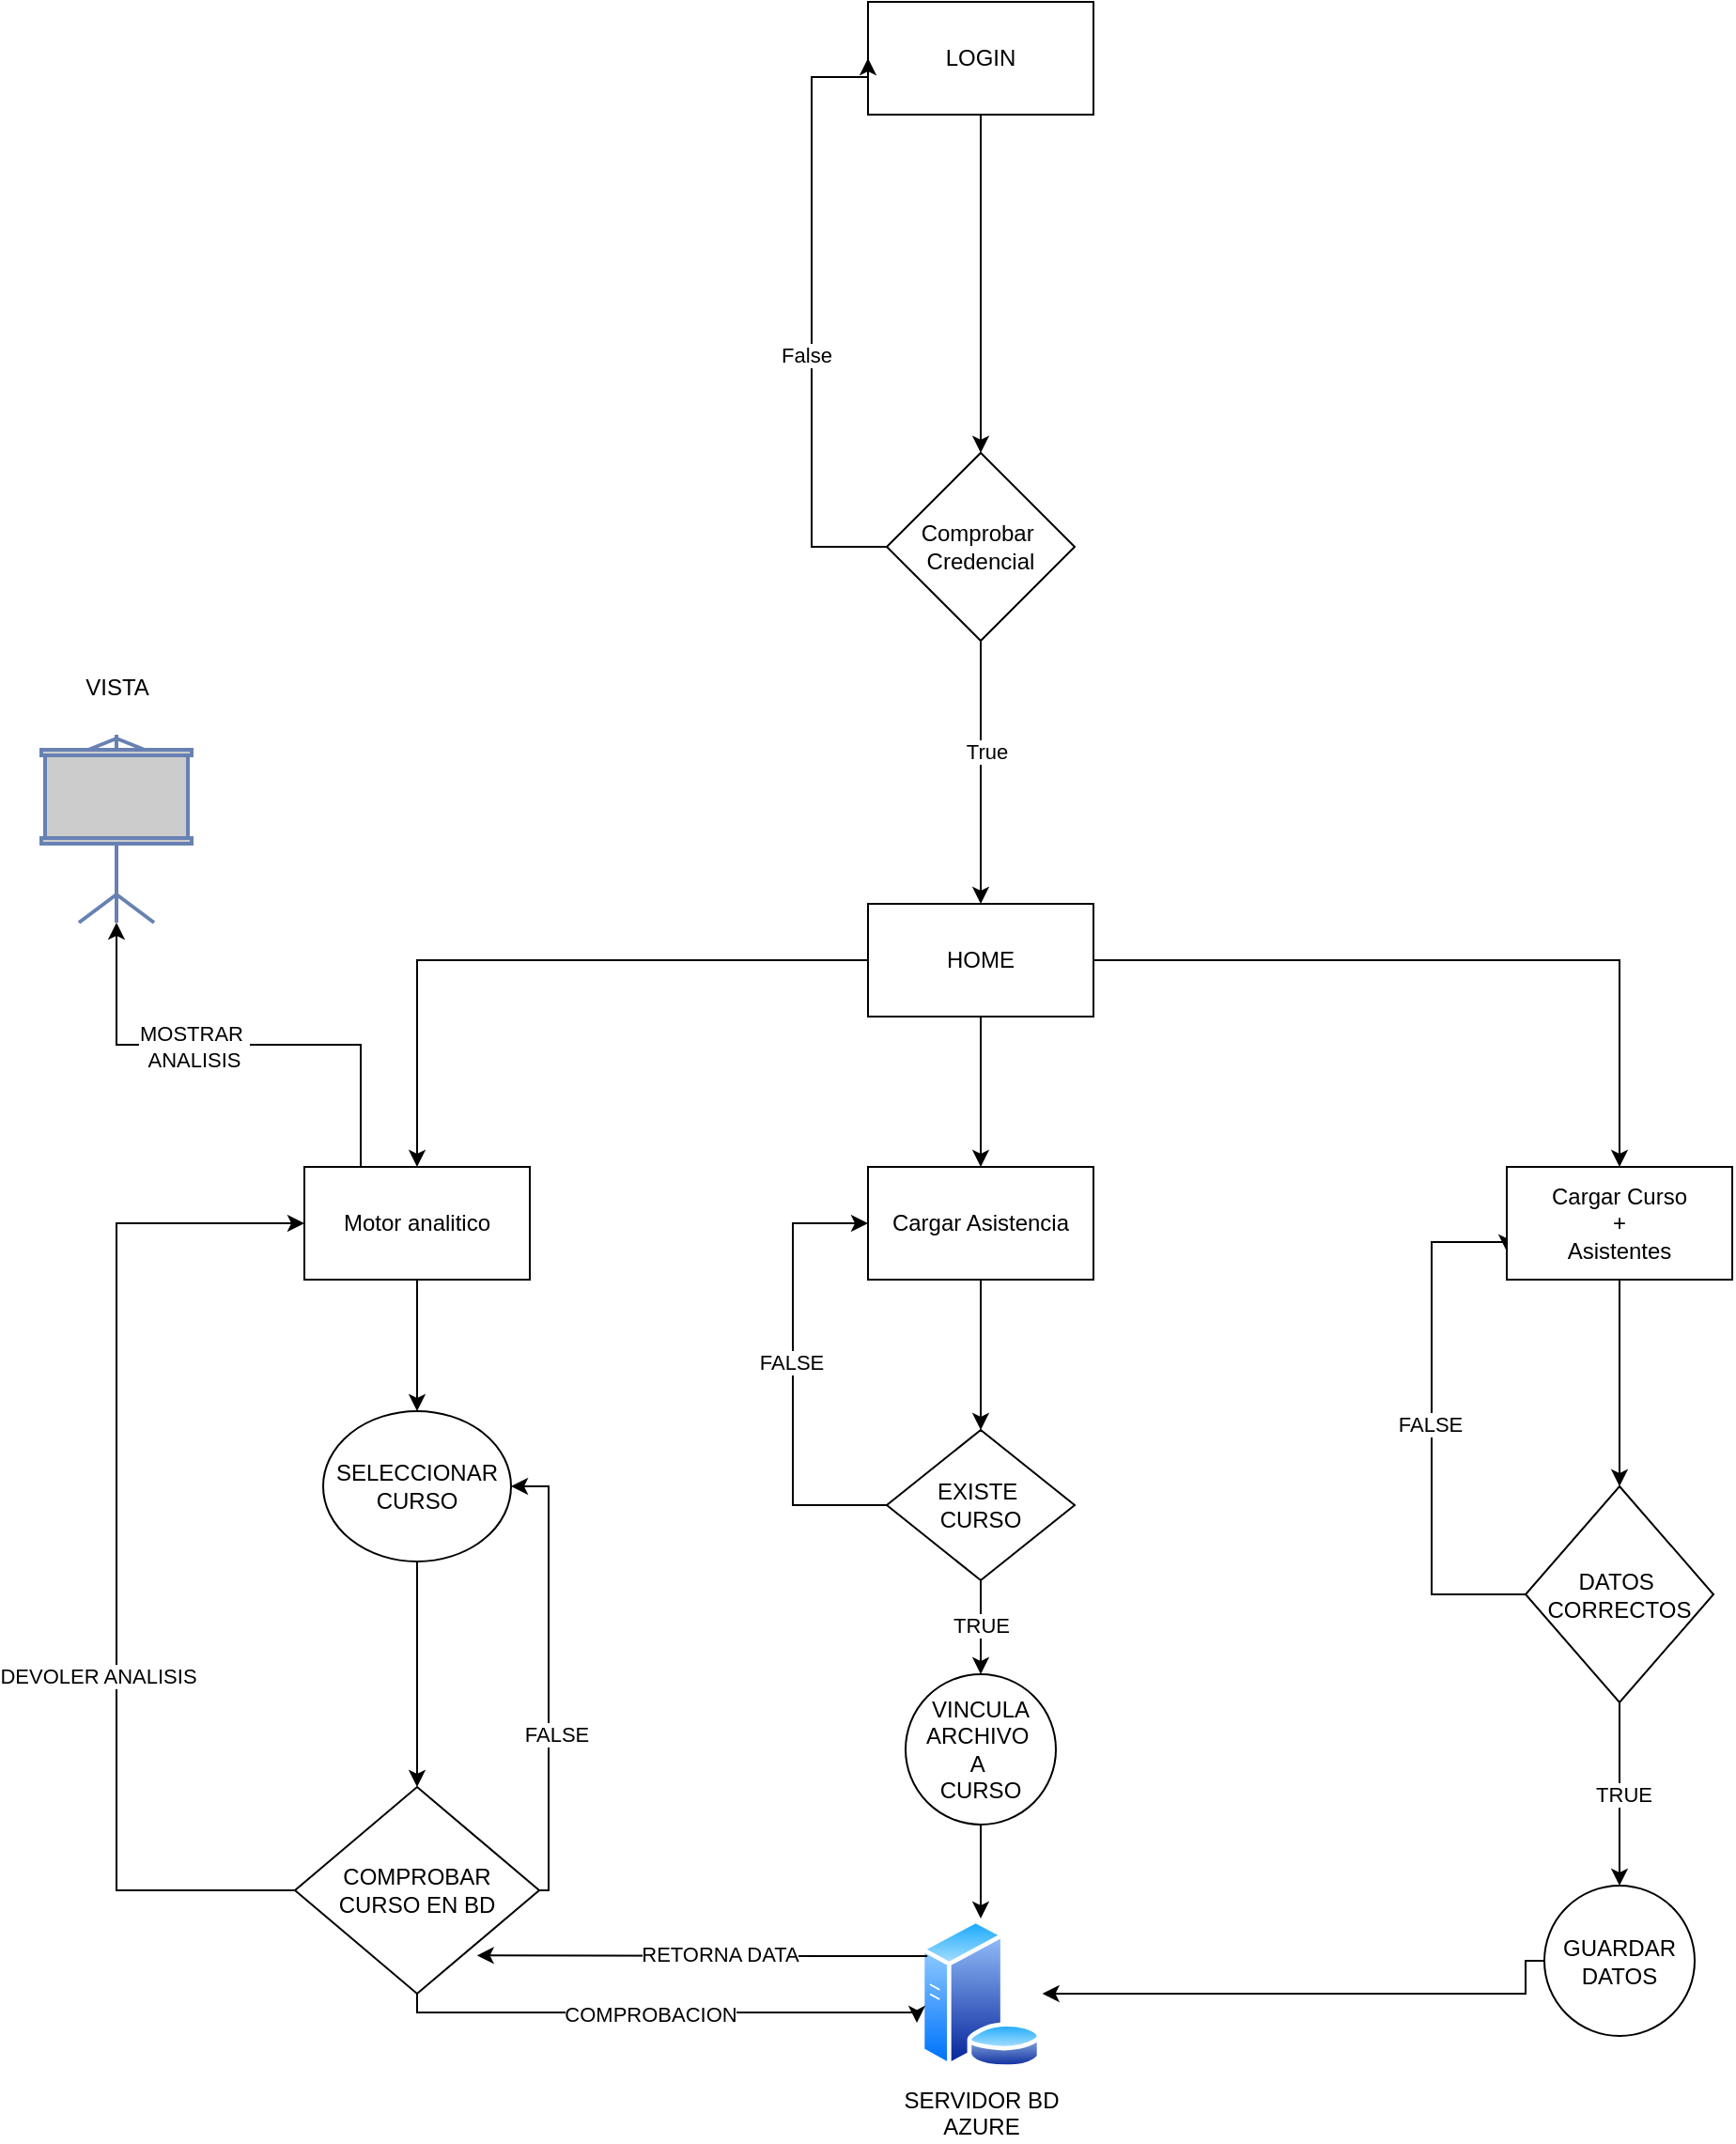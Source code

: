 <mxfile version="24.0.4" type="device">
  <diagram id="C5RBs43oDa-KdzZeNtuy" name="Page-1">
    <mxGraphModel dx="2080" dy="836" grid="1" gridSize="10" guides="1" tooltips="1" connect="1" arrows="1" fold="1" page="1" pageScale="1" pageWidth="827" pageHeight="1169" math="0" shadow="0">
      <root>
        <mxCell id="WIyWlLk6GJQsqaUBKTNV-0" />
        <mxCell id="WIyWlLk6GJQsqaUBKTNV-1" parent="WIyWlLk6GJQsqaUBKTNV-0" />
        <mxCell id="yWGA8Dv-rkwEy00jo5rX-12" value="" style="edgeStyle=orthogonalEdgeStyle;rounded=0;orthogonalLoop=1;jettySize=auto;html=1;" edge="1" parent="WIyWlLk6GJQsqaUBKTNV-1" source="yWGA8Dv-rkwEy00jo5rX-10" target="yWGA8Dv-rkwEy00jo5rX-11">
          <mxGeometry relative="1" as="geometry" />
        </mxCell>
        <mxCell id="yWGA8Dv-rkwEy00jo5rX-10" value="LOGIN" style="rounded=0;whiteSpace=wrap;html=1;" vertex="1" parent="WIyWlLk6GJQsqaUBKTNV-1">
          <mxGeometry x="320" y="30" width="120" height="60" as="geometry" />
        </mxCell>
        <mxCell id="yWGA8Dv-rkwEy00jo5rX-13" style="edgeStyle=orthogonalEdgeStyle;rounded=0;orthogonalLoop=1;jettySize=auto;html=1;entryX=0;entryY=0.5;entryDx=0;entryDy=0;" edge="1" parent="WIyWlLk6GJQsqaUBKTNV-1" source="yWGA8Dv-rkwEy00jo5rX-11" target="yWGA8Dv-rkwEy00jo5rX-10">
          <mxGeometry relative="1" as="geometry">
            <Array as="points">
              <mxPoint x="290" y="320" />
              <mxPoint x="290" y="70" />
            </Array>
          </mxGeometry>
        </mxCell>
        <mxCell id="yWGA8Dv-rkwEy00jo5rX-14" value="False" style="edgeLabel;html=1;align=center;verticalAlign=middle;resizable=0;points=[];" vertex="1" connectable="0" parent="yWGA8Dv-rkwEy00jo5rX-13">
          <mxGeometry x="-0.139" y="3" relative="1" as="geometry">
            <mxPoint as="offset" />
          </mxGeometry>
        </mxCell>
        <mxCell id="yWGA8Dv-rkwEy00jo5rX-17" value="" style="edgeStyle=orthogonalEdgeStyle;rounded=0;orthogonalLoop=1;jettySize=auto;html=1;" edge="1" parent="WIyWlLk6GJQsqaUBKTNV-1" source="yWGA8Dv-rkwEy00jo5rX-11" target="yWGA8Dv-rkwEy00jo5rX-16">
          <mxGeometry relative="1" as="geometry" />
        </mxCell>
        <mxCell id="yWGA8Dv-rkwEy00jo5rX-18" value="True" style="edgeLabel;html=1;align=center;verticalAlign=middle;resizable=0;points=[];" vertex="1" connectable="0" parent="yWGA8Dv-rkwEy00jo5rX-17">
          <mxGeometry x="-0.167" y="3" relative="1" as="geometry">
            <mxPoint as="offset" />
          </mxGeometry>
        </mxCell>
        <mxCell id="yWGA8Dv-rkwEy00jo5rX-11" value="Comprobar&amp;nbsp;&lt;br&gt;Credencial" style="rhombus;whiteSpace=wrap;html=1;rounded=0;" vertex="1" parent="WIyWlLk6GJQsqaUBKTNV-1">
          <mxGeometry x="330" y="270" width="100" height="100" as="geometry" />
        </mxCell>
        <mxCell id="yWGA8Dv-rkwEy00jo5rX-20" value="" style="edgeStyle=orthogonalEdgeStyle;rounded=0;orthogonalLoop=1;jettySize=auto;html=1;entryX=0.5;entryY=0;entryDx=0;entryDy=0;" edge="1" parent="WIyWlLk6GJQsqaUBKTNV-1" source="yWGA8Dv-rkwEy00jo5rX-16" target="yWGA8Dv-rkwEy00jo5rX-48">
          <mxGeometry relative="1" as="geometry">
            <mxPoint x="720.0" y="640" as="targetPoint" />
          </mxGeometry>
        </mxCell>
        <mxCell id="yWGA8Dv-rkwEy00jo5rX-23" value="" style="edgeStyle=orthogonalEdgeStyle;rounded=0;orthogonalLoop=1;jettySize=auto;html=1;entryX=0.5;entryY=0;entryDx=0;entryDy=0;" edge="1" parent="WIyWlLk6GJQsqaUBKTNV-1" source="yWGA8Dv-rkwEy00jo5rX-16" target="yWGA8Dv-rkwEy00jo5rX-49">
          <mxGeometry relative="1" as="geometry">
            <mxPoint x="80" y="640" as="targetPoint" />
          </mxGeometry>
        </mxCell>
        <mxCell id="yWGA8Dv-rkwEy00jo5rX-25" value="" style="edgeStyle=orthogonalEdgeStyle;rounded=0;orthogonalLoop=1;jettySize=auto;html=1;entryX=0.5;entryY=0;entryDx=0;entryDy=0;" edge="1" parent="WIyWlLk6GJQsqaUBKTNV-1" source="yWGA8Dv-rkwEy00jo5rX-16" target="yWGA8Dv-rkwEy00jo5rX-47">
          <mxGeometry relative="1" as="geometry">
            <mxPoint x="380" y="640" as="targetPoint" />
          </mxGeometry>
        </mxCell>
        <mxCell id="yWGA8Dv-rkwEy00jo5rX-16" value="HOME" style="whiteSpace=wrap;html=1;rounded=0;" vertex="1" parent="WIyWlLk6GJQsqaUBKTNV-1">
          <mxGeometry x="320" y="510" width="120" height="60" as="geometry" />
        </mxCell>
        <mxCell id="yWGA8Dv-rkwEy00jo5rX-28" value="" style="edgeStyle=orthogonalEdgeStyle;rounded=0;orthogonalLoop=1;jettySize=auto;html=1;exitX=0.5;exitY=1;exitDx=0;exitDy=0;" edge="1" parent="WIyWlLk6GJQsqaUBKTNV-1" source="yWGA8Dv-rkwEy00jo5rX-48" target="yWGA8Dv-rkwEy00jo5rX-27">
          <mxGeometry relative="1" as="geometry">
            <mxPoint x="720.0" y="730" as="sourcePoint" />
          </mxGeometry>
        </mxCell>
        <mxCell id="yWGA8Dv-rkwEy00jo5rX-39" value="" style="edgeStyle=orthogonalEdgeStyle;rounded=0;orthogonalLoop=1;jettySize=auto;html=1;exitX=0.5;exitY=1;exitDx=0;exitDy=0;" edge="1" parent="WIyWlLk6GJQsqaUBKTNV-1" source="yWGA8Dv-rkwEy00jo5rX-47" target="yWGA8Dv-rkwEy00jo5rX-38">
          <mxGeometry relative="1" as="geometry">
            <mxPoint x="380" y="720" as="sourcePoint" />
          </mxGeometry>
        </mxCell>
        <mxCell id="yWGA8Dv-rkwEy00jo5rX-26" value="SERVIDOR BD&lt;br&gt;AZURE" style="image;aspect=fixed;perimeter=ellipsePerimeter;html=1;align=center;shadow=0;dashed=0;spacingTop=3;image=img/lib/active_directory/database_server.svg;" vertex="1" parent="WIyWlLk6GJQsqaUBKTNV-1">
          <mxGeometry x="347.2" y="1050" width="65.6" height="80" as="geometry" />
        </mxCell>
        <mxCell id="yWGA8Dv-rkwEy00jo5rX-30" value="" style="edgeStyle=orthogonalEdgeStyle;rounded=0;orthogonalLoop=1;jettySize=auto;html=1;" edge="1" parent="WIyWlLk6GJQsqaUBKTNV-1" source="yWGA8Dv-rkwEy00jo5rX-27" target="yWGA8Dv-rkwEy00jo5rX-29">
          <mxGeometry relative="1" as="geometry" />
        </mxCell>
        <mxCell id="yWGA8Dv-rkwEy00jo5rX-37" value="TRUE" style="edgeLabel;html=1;align=center;verticalAlign=middle;resizable=0;points=[];" vertex="1" connectable="0" parent="yWGA8Dv-rkwEy00jo5rX-30">
          <mxGeometry x="0.002" y="2" relative="1" as="geometry">
            <mxPoint as="offset" />
          </mxGeometry>
        </mxCell>
        <mxCell id="yWGA8Dv-rkwEy00jo5rX-34" style="edgeStyle=orthogonalEdgeStyle;rounded=0;orthogonalLoop=1;jettySize=auto;html=1;entryX=0;entryY=0.75;entryDx=0;entryDy=0;exitX=0;exitY=0.5;exitDx=0;exitDy=0;" edge="1" parent="WIyWlLk6GJQsqaUBKTNV-1" source="yWGA8Dv-rkwEy00jo5rX-27" target="yWGA8Dv-rkwEy00jo5rX-48">
          <mxGeometry relative="1" as="geometry">
            <mxPoint x="600.0" y="882.5" as="sourcePoint" />
            <mxPoint x="600.0" y="690" as="targetPoint" />
            <Array as="points">
              <mxPoint x="620" y="878" />
              <mxPoint x="620" y="690" />
              <mxPoint x="660" y="690" />
            </Array>
          </mxGeometry>
        </mxCell>
        <mxCell id="yWGA8Dv-rkwEy00jo5rX-35" value="FALSE" style="edgeLabel;html=1;align=center;verticalAlign=middle;resizable=0;points=[];" vertex="1" connectable="0" parent="yWGA8Dv-rkwEy00jo5rX-34">
          <mxGeometry x="-0.001" y="1" relative="1" as="geometry">
            <mxPoint as="offset" />
          </mxGeometry>
        </mxCell>
        <mxCell id="yWGA8Dv-rkwEy00jo5rX-27" value="DATOS&amp;nbsp;&lt;br&gt;CORRECTOS" style="rhombus;whiteSpace=wrap;html=1;rounded=0;" vertex="1" parent="WIyWlLk6GJQsqaUBKTNV-1">
          <mxGeometry x="670" y="820" width="100" height="115" as="geometry" />
        </mxCell>
        <mxCell id="yWGA8Dv-rkwEy00jo5rX-32" style="edgeStyle=orthogonalEdgeStyle;rounded=0;orthogonalLoop=1;jettySize=auto;html=1;entryX=1;entryY=0.5;entryDx=0;entryDy=0;exitX=0;exitY=0.5;exitDx=0;exitDy=0;" edge="1" parent="WIyWlLk6GJQsqaUBKTNV-1" source="yWGA8Dv-rkwEy00jo5rX-29" target="yWGA8Dv-rkwEy00jo5rX-26">
          <mxGeometry relative="1" as="geometry">
            <Array as="points">
              <mxPoint x="670" y="1073" />
              <mxPoint x="670" y="1090" />
            </Array>
          </mxGeometry>
        </mxCell>
        <mxCell id="yWGA8Dv-rkwEy00jo5rX-29" value="GUARDAR&lt;br&gt;DATOS" style="ellipse;whiteSpace=wrap;html=1;rounded=0;" vertex="1" parent="WIyWlLk6GJQsqaUBKTNV-1">
          <mxGeometry x="680" y="1032.5" width="80" height="80" as="geometry" />
        </mxCell>
        <mxCell id="yWGA8Dv-rkwEy00jo5rX-42" value="" style="edgeStyle=orthogonalEdgeStyle;rounded=0;orthogonalLoop=1;jettySize=auto;html=1;" edge="1" parent="WIyWlLk6GJQsqaUBKTNV-1" source="yWGA8Dv-rkwEy00jo5rX-38" target="yWGA8Dv-rkwEy00jo5rX-41">
          <mxGeometry relative="1" as="geometry" />
        </mxCell>
        <mxCell id="yWGA8Dv-rkwEy00jo5rX-45" value="TRUE" style="edgeLabel;html=1;align=center;verticalAlign=middle;resizable=0;points=[];" vertex="1" connectable="0" parent="yWGA8Dv-rkwEy00jo5rX-42">
          <mxGeometry x="-0.058" relative="1" as="geometry">
            <mxPoint as="offset" />
          </mxGeometry>
        </mxCell>
        <mxCell id="yWGA8Dv-rkwEy00jo5rX-44" style="edgeStyle=orthogonalEdgeStyle;rounded=0;orthogonalLoop=1;jettySize=auto;html=1;entryX=0;entryY=0.5;entryDx=0;entryDy=0;exitX=0;exitY=0.5;exitDx=0;exitDy=0;" edge="1" parent="WIyWlLk6GJQsqaUBKTNV-1" source="yWGA8Dv-rkwEy00jo5rX-38" target="yWGA8Dv-rkwEy00jo5rX-47">
          <mxGeometry relative="1" as="geometry">
            <mxPoint x="260.0" y="830.0" as="sourcePoint" />
            <mxPoint x="270.0" y="680" as="targetPoint" />
            <Array as="points">
              <mxPoint x="280" y="830" />
              <mxPoint x="280" y="680" />
            </Array>
          </mxGeometry>
        </mxCell>
        <mxCell id="yWGA8Dv-rkwEy00jo5rX-46" value="FALSE" style="edgeLabel;html=1;align=center;verticalAlign=middle;resizable=0;points=[];" vertex="1" connectable="0" parent="yWGA8Dv-rkwEy00jo5rX-44">
          <mxGeometry x="0.056" y="1" relative="1" as="geometry">
            <mxPoint as="offset" />
          </mxGeometry>
        </mxCell>
        <mxCell id="yWGA8Dv-rkwEy00jo5rX-38" value="EXISTE&amp;nbsp;&lt;br&gt;CURSO" style="rhombus;whiteSpace=wrap;html=1;rounded=0;" vertex="1" parent="WIyWlLk6GJQsqaUBKTNV-1">
          <mxGeometry x="330" y="790" width="100" height="80" as="geometry" />
        </mxCell>
        <mxCell id="yWGA8Dv-rkwEy00jo5rX-43" style="edgeStyle=orthogonalEdgeStyle;rounded=0;orthogonalLoop=1;jettySize=auto;html=1;entryX=0.5;entryY=0;entryDx=0;entryDy=0;" edge="1" parent="WIyWlLk6GJQsqaUBKTNV-1" source="yWGA8Dv-rkwEy00jo5rX-41" target="yWGA8Dv-rkwEy00jo5rX-26">
          <mxGeometry relative="1" as="geometry" />
        </mxCell>
        <mxCell id="yWGA8Dv-rkwEy00jo5rX-41" value="VINCULA&lt;br&gt;ARCHIVO&amp;nbsp;&lt;br&gt;A&amp;nbsp;&lt;br&gt;CURSO" style="ellipse;whiteSpace=wrap;html=1;rounded=0;" vertex="1" parent="WIyWlLk6GJQsqaUBKTNV-1">
          <mxGeometry x="340" y="920" width="80" height="80" as="geometry" />
        </mxCell>
        <mxCell id="yWGA8Dv-rkwEy00jo5rX-47" value="Cargar Asistencia" style="whiteSpace=wrap;html=1;rounded=0;" vertex="1" parent="WIyWlLk6GJQsqaUBKTNV-1">
          <mxGeometry x="320" y="650" width="120" height="60" as="geometry" />
        </mxCell>
        <mxCell id="yWGA8Dv-rkwEy00jo5rX-48" value="Cargar Curso&lt;br&gt;+&lt;br&gt;Asistentes" style="whiteSpace=wrap;html=1;rounded=0;" vertex="1" parent="WIyWlLk6GJQsqaUBKTNV-1">
          <mxGeometry x="660" y="650" width="120" height="60" as="geometry" />
        </mxCell>
        <mxCell id="yWGA8Dv-rkwEy00jo5rX-54" value="" style="edgeStyle=orthogonalEdgeStyle;rounded=0;orthogonalLoop=1;jettySize=auto;html=1;" edge="1" parent="WIyWlLk6GJQsqaUBKTNV-1" source="yWGA8Dv-rkwEy00jo5rX-49" target="yWGA8Dv-rkwEy00jo5rX-53">
          <mxGeometry relative="1" as="geometry" />
        </mxCell>
        <mxCell id="yWGA8Dv-rkwEy00jo5rX-69" style="edgeStyle=orthogonalEdgeStyle;rounded=0;orthogonalLoop=1;jettySize=auto;html=1;exitX=0.25;exitY=0;exitDx=0;exitDy=0;" edge="1" parent="WIyWlLk6GJQsqaUBKTNV-1" source="yWGA8Dv-rkwEy00jo5rX-49" target="yWGA8Dv-rkwEy00jo5rX-68">
          <mxGeometry relative="1" as="geometry" />
        </mxCell>
        <mxCell id="yWGA8Dv-rkwEy00jo5rX-70" value="MOSTRAR&amp;nbsp;&lt;br&gt;ANALISIS" style="edgeLabel;html=1;align=center;verticalAlign=middle;resizable=0;points=[];" vertex="1" connectable="0" parent="yWGA8Dv-rkwEy00jo5rX-69">
          <mxGeometry x="0.187" y="1" relative="1" as="geometry">
            <mxPoint as="offset" />
          </mxGeometry>
        </mxCell>
        <mxCell id="yWGA8Dv-rkwEy00jo5rX-49" value="Motor analitico" style="whiteSpace=wrap;html=1;rounded=0;" vertex="1" parent="WIyWlLk6GJQsqaUBKTNV-1">
          <mxGeometry x="20" y="650" width="120" height="60" as="geometry" />
        </mxCell>
        <mxCell id="yWGA8Dv-rkwEy00jo5rX-59" style="edgeStyle=orthogonalEdgeStyle;rounded=0;orthogonalLoop=1;jettySize=auto;html=1;entryX=0.5;entryY=0;entryDx=0;entryDy=0;" edge="1" parent="WIyWlLk6GJQsqaUBKTNV-1" source="yWGA8Dv-rkwEy00jo5rX-53" target="yWGA8Dv-rkwEy00jo5rX-57">
          <mxGeometry relative="1" as="geometry" />
        </mxCell>
        <mxCell id="yWGA8Dv-rkwEy00jo5rX-53" value="SELECCIONAR CURSO" style="ellipse;whiteSpace=wrap;html=1;rounded=0;" vertex="1" parent="WIyWlLk6GJQsqaUBKTNV-1">
          <mxGeometry x="30" y="780" width="100" height="80" as="geometry" />
        </mxCell>
        <mxCell id="yWGA8Dv-rkwEy00jo5rX-60" style="edgeStyle=orthogonalEdgeStyle;rounded=0;orthogonalLoop=1;jettySize=auto;html=1;entryX=1;entryY=0.5;entryDx=0;entryDy=0;" edge="1" parent="WIyWlLk6GJQsqaUBKTNV-1" source="yWGA8Dv-rkwEy00jo5rX-57" target="yWGA8Dv-rkwEy00jo5rX-53">
          <mxGeometry relative="1" as="geometry">
            <Array as="points">
              <mxPoint x="150" y="1035" />
              <mxPoint x="150" y="820" />
            </Array>
          </mxGeometry>
        </mxCell>
        <mxCell id="yWGA8Dv-rkwEy00jo5rX-61" value="FALSE" style="edgeLabel;html=1;align=center;verticalAlign=middle;resizable=0;points=[];" vertex="1" connectable="0" parent="yWGA8Dv-rkwEy00jo5rX-60">
          <mxGeometry x="-0.268" y="-3" relative="1" as="geometry">
            <mxPoint x="1" as="offset" />
          </mxGeometry>
        </mxCell>
        <mxCell id="yWGA8Dv-rkwEy00jo5rX-66" style="edgeStyle=orthogonalEdgeStyle;rounded=0;orthogonalLoop=1;jettySize=auto;html=1;entryX=0;entryY=0.5;entryDx=0;entryDy=0;" edge="1" parent="WIyWlLk6GJQsqaUBKTNV-1" source="yWGA8Dv-rkwEy00jo5rX-57" target="yWGA8Dv-rkwEy00jo5rX-49">
          <mxGeometry relative="1" as="geometry">
            <Array as="points">
              <mxPoint x="-80" y="1035" />
              <mxPoint x="-80" y="680" />
            </Array>
          </mxGeometry>
        </mxCell>
        <mxCell id="yWGA8Dv-rkwEy00jo5rX-67" value="DEVOLER ANALISIS" style="edgeLabel;html=1;align=center;verticalAlign=middle;resizable=0;points=[];" vertex="1" connectable="0" parent="yWGA8Dv-rkwEy00jo5rX-66">
          <mxGeometry x="0.068" y="1" relative="1" as="geometry">
            <mxPoint x="-9" y="84" as="offset" />
          </mxGeometry>
        </mxCell>
        <mxCell id="yWGA8Dv-rkwEy00jo5rX-57" value="COMPROBAR&lt;div&gt;CURSO EN BD&lt;/div&gt;" style="rhombus;whiteSpace=wrap;html=1;rounded=0;" vertex="1" parent="WIyWlLk6GJQsqaUBKTNV-1">
          <mxGeometry x="15" y="980" width="130" height="110" as="geometry" />
        </mxCell>
        <mxCell id="yWGA8Dv-rkwEy00jo5rX-62" style="edgeStyle=orthogonalEdgeStyle;rounded=0;orthogonalLoop=1;jettySize=auto;html=1;entryX=-0.018;entryY=0.694;entryDx=0;entryDy=0;entryPerimeter=0;" edge="1" parent="WIyWlLk6GJQsqaUBKTNV-1" source="yWGA8Dv-rkwEy00jo5rX-57" target="yWGA8Dv-rkwEy00jo5rX-26">
          <mxGeometry relative="1" as="geometry">
            <Array as="points">
              <mxPoint x="80" y="1100" />
              <mxPoint x="346" y="1100" />
            </Array>
          </mxGeometry>
        </mxCell>
        <mxCell id="yWGA8Dv-rkwEy00jo5rX-63" value="COMPROBACION" style="edgeLabel;html=1;align=center;verticalAlign=middle;resizable=0;points=[];" vertex="1" connectable="0" parent="yWGA8Dv-rkwEy00jo5rX-62">
          <mxGeometry x="-0.052" y="-1" relative="1" as="geometry">
            <mxPoint as="offset" />
          </mxGeometry>
        </mxCell>
        <mxCell id="yWGA8Dv-rkwEy00jo5rX-64" style="edgeStyle=orthogonalEdgeStyle;rounded=0;orthogonalLoop=1;jettySize=auto;html=1;entryX=0.745;entryY=0.815;entryDx=0;entryDy=0;entryPerimeter=0;" edge="1" parent="WIyWlLk6GJQsqaUBKTNV-1" source="yWGA8Dv-rkwEy00jo5rX-26" target="yWGA8Dv-rkwEy00jo5rX-57">
          <mxGeometry relative="1" as="geometry">
            <Array as="points">
              <mxPoint x="300" y="1070" />
              <mxPoint x="300" y="1070" />
            </Array>
          </mxGeometry>
        </mxCell>
        <mxCell id="yWGA8Dv-rkwEy00jo5rX-65" value="RETORNA DATA" style="edgeLabel;html=1;align=center;verticalAlign=middle;resizable=0;points=[];" vertex="1" connectable="0" parent="yWGA8Dv-rkwEy00jo5rX-64">
          <mxGeometry x="-0.077" y="-1" relative="1" as="geometry">
            <mxPoint as="offset" />
          </mxGeometry>
        </mxCell>
        <mxCell id="yWGA8Dv-rkwEy00jo5rX-68" value="" style="fontColor=#0066CC;verticalAlign=top;verticalLabelPosition=bottom;labelPosition=center;align=center;html=1;outlineConnect=0;fillColor=#CCCCCC;strokeColor=#6881B3;gradientColor=none;gradientDirection=north;strokeWidth=2;shape=mxgraph.networks.video_projector_screen;" vertex="1" parent="WIyWlLk6GJQsqaUBKTNV-1">
          <mxGeometry x="-120" y="420" width="80" height="100" as="geometry" />
        </mxCell>
        <mxCell id="yWGA8Dv-rkwEy00jo5rX-71" value="VISTA" style="text;html=1;align=center;verticalAlign=middle;resizable=0;points=[];autosize=1;strokeColor=none;fillColor=none;" vertex="1" parent="WIyWlLk6GJQsqaUBKTNV-1">
          <mxGeometry x="-110" y="380" width="60" height="30" as="geometry" />
        </mxCell>
      </root>
    </mxGraphModel>
  </diagram>
</mxfile>

